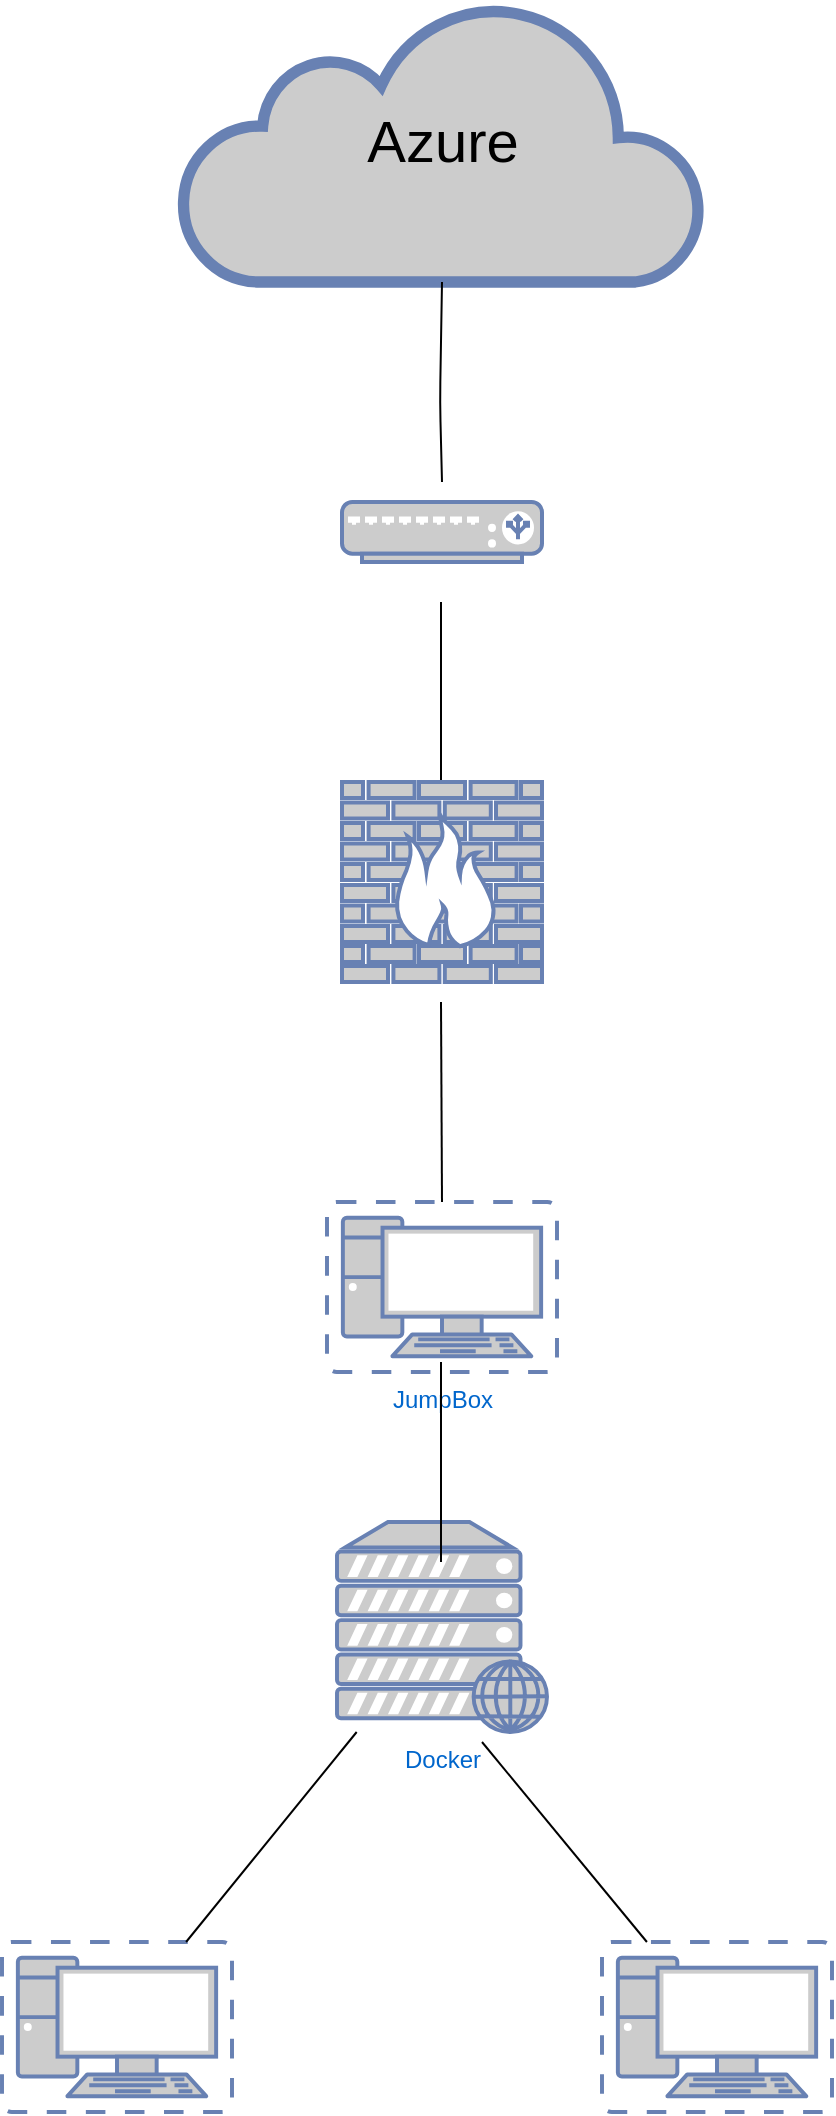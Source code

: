 <mxfile version="15.0.3" type="google"><diagram name="Page-1" id="bfe91b75-5d2c-26a0-9c1d-138518896778"><mxGraphModel dx="322" dy="1732" grid="1" gridSize="10" guides="1" tooltips="1" connect="1" arrows="1" fold="1" page="1" pageScale="1" pageWidth="1100" pageHeight="850" background="none" math="0" shadow="0"><root><mxCell id="0"/><mxCell id="1" parent="0"/><mxCell id="EvoDhkWtmvbMwDjU59C6-1" value="&lt;p style=&quot;font-size: 29px&quot;&gt;&lt;font color=&quot;#000000&quot;&gt;Azure&lt;/font&gt;&lt;/p&gt;" style="html=1;outlineConnect=0;fillColor=#CCCCCC;strokeColor=#6881B3;gradientColor=none;gradientDirection=north;strokeWidth=2;shape=mxgraph.networks.cloud;fontColor=#ffffff;" parent="1" vertex="1"><mxGeometry x="1290" y="-10" width="260" height="140" as="geometry"/></mxCell><mxCell id="EvoDhkWtmvbMwDjU59C6-3" value="" style="endArrow=none;html=1;entryX=0.5;entryY=1;entryDx=0;entryDy=0;entryPerimeter=0;exitX=0.6;exitY=0;exitDx=0;exitDy=0;exitPerimeter=0;" parent="1" target="EvoDhkWtmvbMwDjU59C6-1" edge="1"><mxGeometry width="50" height="50" relative="1" as="geometry"><mxPoint x="1420" y="230" as="sourcePoint"/><mxPoint x="1419" y="140" as="targetPoint"/><Array as="points"><mxPoint x="1419" y="190"/></Array></mxGeometry></mxCell><mxCell id="EvoDhkWtmvbMwDjU59C6-10" value="" style="endArrow=none;html=1;exitX=0.5;exitY=0;exitDx=0;exitDy=0;exitPerimeter=0;" parent="1" edge="1"><mxGeometry width="50" height="50" relative="1" as="geometry"><mxPoint x="1419.5" y="385" as="sourcePoint"/><mxPoint x="1419.5" y="290" as="targetPoint"/></mxGeometry></mxCell><mxCell id="EvoDhkWtmvbMwDjU59C6-13" value="JumpBox" style="fontColor=#0066CC;verticalAlign=top;verticalLabelPosition=bottom;labelPosition=center;align=center;html=1;outlineConnect=0;fillColor=#CCCCCC;strokeColor=#6881B3;gradientColor=none;gradientDirection=north;strokeWidth=2;shape=mxgraph.networks.virtual_pc;" parent="1" vertex="1"><mxGeometry x="1362.5" y="590" width="115" height="85" as="geometry"/></mxCell><mxCell id="EvoDhkWtmvbMwDjU59C6-14" value="" style="endArrow=none;html=1;exitX=0.5;exitY=0;exitDx=0;exitDy=0;exitPerimeter=0;" parent="1" edge="1"><mxGeometry width="50" height="50" relative="1" as="geometry"><mxPoint x="1420" y="590" as="sourcePoint"/><mxPoint x="1419.5" y="490" as="targetPoint"/></mxGeometry></mxCell><mxCell id="EjNrCqDfsowTrA7ahhOp-1" value="" style="fontColor=#0066CC;verticalAlign=top;verticalLabelPosition=bottom;labelPosition=center;align=center;html=1;outlineConnect=0;fillColor=#CCCCCC;strokeColor=#6881B3;gradientColor=none;gradientDirection=north;strokeWidth=2;shape=mxgraph.networks.load_balancer;" vertex="1" parent="1"><mxGeometry x="1370" y="240" width="100" height="30" as="geometry"/></mxCell><mxCell id="EjNrCqDfsowTrA7ahhOp-2" value="" style="fontColor=#0066CC;verticalAlign=top;verticalLabelPosition=bottom;labelPosition=center;align=center;html=1;outlineConnect=0;fillColor=#CCCCCC;strokeColor=#6881B3;gradientColor=none;gradientDirection=north;strokeWidth=2;shape=mxgraph.networks.firewall;" vertex="1" parent="1"><mxGeometry x="1370" y="380" width="100" height="100" as="geometry"/></mxCell><mxCell id="EjNrCqDfsowTrA7ahhOp-3" value="" style="fontColor=#0066CC;verticalAlign=top;verticalLabelPosition=bottom;labelPosition=center;align=center;html=1;outlineConnect=0;fillColor=#CCCCCC;strokeColor=#6881B3;gradientColor=none;gradientDirection=north;strokeWidth=2;shape=mxgraph.networks.virtual_pc;" vertex="1" parent="1"><mxGeometry x="1200" y="960" width="115" height="85" as="geometry"/></mxCell><mxCell id="EjNrCqDfsowTrA7ahhOp-4" value="" style="fontColor=#0066CC;verticalAlign=top;verticalLabelPosition=bottom;labelPosition=center;align=center;html=1;outlineConnect=0;fillColor=#CCCCCC;strokeColor=#6881B3;gradientColor=none;gradientDirection=north;strokeWidth=2;shape=mxgraph.networks.virtual_pc;" vertex="1" parent="1"><mxGeometry x="1500" y="960" width="115" height="85" as="geometry"/></mxCell><mxCell id="EjNrCqDfsowTrA7ahhOp-5" value="Docker" style="fontColor=#0066CC;verticalAlign=top;verticalLabelPosition=bottom;labelPosition=center;align=center;html=1;outlineConnect=0;fillColor=#CCCCCC;strokeColor=#6881B3;gradientColor=none;gradientDirection=north;strokeWidth=2;shape=mxgraph.networks.web_server;" vertex="1" parent="1"><mxGeometry x="1367.5" y="750" width="105" height="105" as="geometry"/></mxCell><mxCell id="EjNrCqDfsowTrA7ahhOp-6" value="" style="endArrow=none;html=1;" edge="1" parent="1"><mxGeometry width="50" height="50" relative="1" as="geometry"><mxPoint x="1419.5" y="770" as="sourcePoint"/><mxPoint x="1419.5" y="670" as="targetPoint"/><Array as="points"><mxPoint x="1419.5" y="770"/></Array></mxGeometry></mxCell><mxCell id="EjNrCqDfsowTrA7ahhOp-7" value="" style="endArrow=none;html=1;" edge="1" parent="1" source="EjNrCqDfsowTrA7ahhOp-3" target="EjNrCqDfsowTrA7ahhOp-5"><mxGeometry width="50" height="50" relative="1" as="geometry"><mxPoint x="1300" y="930" as="sourcePoint"/><mxPoint x="1350" y="880" as="targetPoint"/></mxGeometry></mxCell><mxCell id="EjNrCqDfsowTrA7ahhOp-8" value="" style="endArrow=none;html=1;" edge="1" parent="1" source="EjNrCqDfsowTrA7ahhOp-4"><mxGeometry width="50" height="50" relative="1" as="geometry"><mxPoint x="1500" y="930" as="sourcePoint"/><mxPoint x="1440" y="860" as="targetPoint"/></mxGeometry></mxCell></root></mxGraphModel></diagram></mxfile>